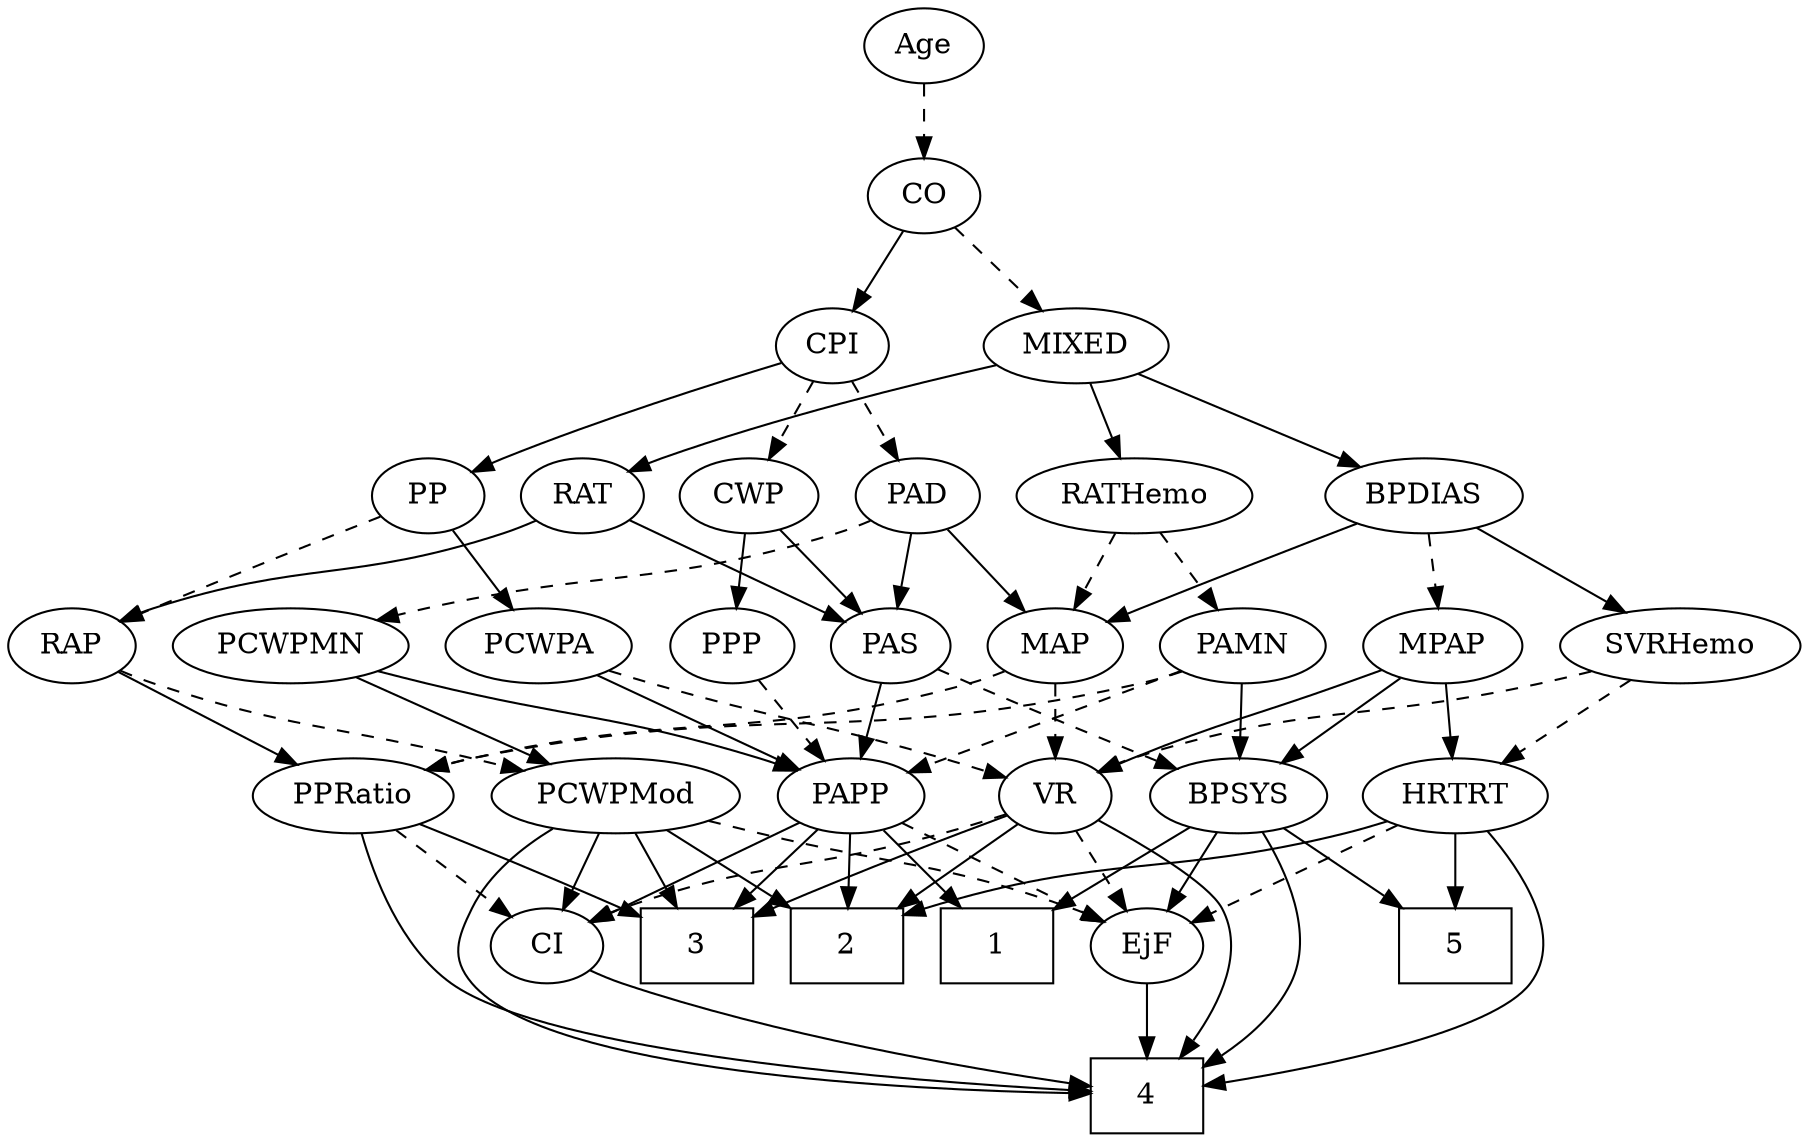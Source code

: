 strict digraph {
	graph [bb="0,0,795.99,540"];
	node [label="\N"];
	1	[height=0.5,
		pos="427.95,90",
		shape=box,
		width=0.75];
	2	[height=0.5,
		pos="355.95,90",
		shape=box,
		width=0.75];
	3	[height=0.5,
		pos="283.95,90",
		shape=box,
		width=0.75];
	4	[height=0.5,
		pos="499.95,18",
		shape=box,
		width=0.75];
	5	[height=0.5,
		pos="647.95,90",
		shape=box,
		width=0.75];
	RAP	[height=0.5,
		pos="27.948,234",
		width=0.77632];
	PCWPMod	[height=0.5,
		pos="253.95,162",
		width=1.4443];
	RAP -> PCWPMod	[pos="e,214.8,173.94 49.621,222.35 54.595,220.1 59.904,217.85 64.948,216 66.65,215.37 149.7,192.13 205.14,176.64",
		style=dashed];
	PPRatio	[height=0.5,
		pos="143.95,162",
		width=1.1013];
	RAP -> PPRatio	[pos="e,120.98,176.86 47.625,221.13 65.306,210.46 91.586,194.6 112.23,182.14",
		style=solid];
	PAS	[height=0.5,
		pos="392.95,234",
		width=0.75];
	BPSYS	[height=0.5,
		pos="552.95,162",
		width=1.0471];
	PAS -> BPSYS	[pos="e,525.24,174.5 414.21,222.8 419.04,220.53 424.16,218.15 428.95,216 457.98,202.95 491.15,188.81 515.87,178.42",
		style=dashed];
	PAPP	[height=0.5,
		pos="355.95,162",
		width=0.88464];
	PAS -> PAPP	[pos="e,364.74,179.63 384.37,216.76 379.95,208.4 374.46,198.02 369.48,188.61",
		style=solid];
	PAD	[height=0.5,
		pos="407.95,306",
		width=0.79437];
	PAD -> PAS	[pos="e,396.65,252.28 404.32,288.05 402.65,280.26 400.62,270.82 398.75,262.08",
		style=solid];
	PCWPMN	[height=0.5,
		pos="123.95,234",
		width=1.3902];
	PAD -> PCWPMN	[pos="e,160.95,246.22 386.38,294.04 381.4,291.8 376.06,289.64 370.95,288 289.93,262.05 265.69,271.8 182.95,252 178.92,251.04 174.76,249.98 \
170.6,248.87",
		style=dashed];
	MAP	[height=0.5,
		pos="468.95,234",
		width=0.84854];
	PAD -> MAP	[pos="e,455.31,250.64 421.18,289.81 429.23,280.58 439.65,268.61 448.72,258.22",
		style=solid];
	PAMN	[height=0.5,
		pos="553.95,234",
		width=1.011];
	PAMN -> BPSYS	[pos="e,553.19,180.1 553.7,215.7 553.59,207.98 553.46,198.71 553.33,190.11",
		style=solid];
	PAMN -> PAPP	[pos="e,382.56,171.97 525.91,222.27 520.3,220.16 514.44,217.99 508.95,216 469.12,201.58 423.16,185.77 392.1,175.21",
		style=dashed];
	PAMN -> PPRatio	[pos="e,173.18,174.32 527.16,221.64 521.25,219.49 514.95,217.45 508.95,216 371.56,182.77 330.78,211.36 192.95,180 189.6,179.24 186.16,\
178.33 182.73,177.32",
		style=dashed];
	CWP	[height=0.5,
		pos="330.95,306",
		width=0.84854];
	CWP -> PAS	[pos="e,379.52,250.16 344.4,289.81 352.69,280.45 363.47,268.28 372.77,257.79",
		style=solid];
	PPP	[height=0.5,
		pos="320.95,234",
		width=0.75];
	CWP -> PPP	[pos="e,323.42,252.28 328.53,288.05 327.43,280.35 326.09,271.03 324.86,262.36",
		style=solid];
	PCWPMod -> 2	[pos="e,331.11,108.04 276.33,145.64 289.86,136.35 307.36,124.34 322.51,113.95",
		style=solid];
	PCWPMod -> 3	[pos="e,276.54,108.28 261.21,144.05 264.62,136.09 268.77,126.41 272.59,117.51",
		style=solid];
	PCWPMod -> 4	[pos="e,472.82,19.145 221.1,147.78 204.35,139.15 185.52,126.09 175.95,108 168.46,93.86 165.59,84.193 175.95,72 212.39,29.116 385.38,20.855 \
462.59,19.319",
		style=solid];
	CI	[height=0.5,
		pos="211.95,90",
		width=0.75];
	PCWPMod -> CI	[pos="e,221.73,107.31 243.78,144.05 238.76,135.68 232.59,125.4 227.03,116.13",
		style=solid];
	EjF	[height=0.5,
		pos="499.95,90",
		width=0.75];
	PCWPMod -> EjF	[pos="e,479.31,101.63 292.94,149.92 300.24,147.9 307.82,145.85 314.95,144 380.88,126.85 399.7,130.66 463.95,108 465.85,107.33 467.79,106.59 \
469.74,105.8",
		style=dashed];
	PCWPA	[height=0.5,
		pos="233.95,234",
		width=1.1555];
	PCWPA -> PAPP	[pos="e,334.35,175.39 258.05,219.17 277.41,208.06 304.71,192.4 325.56,180.44",
		style=solid];
	VR	[height=0.5,
		pos="468.95,162",
		width=0.75];
	PCWPA -> VR	[pos="e,444.45,169.71 265.71,222.19 272.07,220.09 278.71,217.94 284.95,216 336.89,199.87 397.6,182.71 434.65,172.42",
		style=dashed];
	PCWPMN -> PCWPMod	[pos="e,226.92,177.56 150.57,218.67 169.98,208.21 196.51,193.93 217.83,182.45",
		style=solid];
	PCWPMN -> PAPP	[pos="e,331.43,173.76 161.69,222.04 168.75,220.01 176.07,217.93 182.95,216 241.5,199.58 257.41,199.69 314.95,180 317.22,179.22 319.55,\
178.38 321.89,177.5",
		style=solid];
	CO	[height=0.5,
		pos="410.95,450",
		width=0.75];
	MIXED	[height=0.5,
		pos="478.95,378",
		width=1.1193];
	CO -> MIXED	[pos="e,463.45,394.95 425.04,434.5 434.05,425.22 445.95,412.97 456.28,402.34",
		style=dashed];
	CPI	[height=0.5,
		pos="368.95,378",
		width=0.75];
	CO -> CPI	[pos="e,378.73,395.31 401.42,433.12 396.28,424.56 389.83,413.8 384.03,404.13",
		style=solid];
	CI -> 4	[pos="e,472.92,22.564 232.55,78.264 237.5,75.967 242.84,73.718 247.95,72 322.33,47.001 413.17,31.368 462.94,24.009",
		style=solid];
	SVRHemo	[height=0.5,
		pos="745.95,234",
		width=1.3902];
	HRTRT	[height=0.5,
		pos="647.95,162",
		width=1.1013];
	SVRHemo -> HRTRT	[pos="e,668.3,177.54 724.2,217.46 710.25,207.5 691.97,194.44 676.81,183.61",
		style=dashed];
	SVRHemo -> VR	[pos="e,489.74,173.58 708.94,221.82 701.68,219.77 694.09,217.74 686.95,216 607.25,196.63 583.97,205.3 505.95,180 503.68,179.26 501.36,\
178.43 499.06,177.53",
		style=dashed];
	BPDIAS	[height=0.5,
		pos="632.95,306",
		width=1.1735];
	MIXED -> BPDIAS	[pos="e,605,319.7 506.13,364.65 531,353.34 568.02,336.51 595.66,323.95",
		style=solid];
	RATHemo	[height=0.5,
		pos="503.95,306",
		width=1.3721];
	MIXED -> RATHemo	[pos="e,497.78,324.28 485,360.05 487.81,352.18 491.23,342.62 494.38,333.79",
		style=solid];
	RAT	[height=0.5,
		pos="254.95,306",
		width=0.75827];
	MIXED -> RAT	[pos="e,276.02,317.66 443.74,368.93 405.54,359.76 343.04,343.49 290.95,324 289.1,323.31 287.22,322.56 285.34,321.78",
		style=solid];
	BPSYS -> 1	[pos="e,455.27,106.3 529.44,147.83 511.08,137.55 485.25,123.09 464.24,111.32",
		style=solid];
	BPSYS -> 4	[pos="e,522.85,36.003 556.13,143.85 558.77,125.35 560.69,95.402 550.95,72 546.44,61.168 538.6,51.285 530.4,43.064",
		style=solid];
	BPSYS -> 5	[pos="e,624.6,108.2 572.63,146.5 585.26,137.19 601.94,124.9 616.4,114.25",
		style=solid];
	BPSYS -> EjF	[pos="e,511.81,106.67 540.66,144.76 533.94,135.89 525.49,124.74 518.04,114.89",
		style=solid];
	BPDIAS -> SVRHemo	[pos="e,721.94,249.87 655.81,290.83 672.33,280.6 694.87,266.64 713.28,255.23",
		style=solid];
	BPDIAS -> MAP	[pos="e,493.07,245.3 604.01,292.65 575.67,280.55 532.52,262.13 502.65,249.38",
		style=solid];
	MPAP	[height=0.5,
		pos="642.95,234",
		width=0.97491];
	BPDIAS -> MPAP	[pos="e,640.5,252.1 635.42,287.7 636.52,279.98 637.85,270.71 639.07,262.11",
		style=dashed];
	HRTRT -> 2	[pos="e,383.16,104.78 618.75,149.77 612.6,147.66 606.11,145.61 599.95,144 512.2,121.04 483.31,135.27 392.71,107.76",
		style=solid];
	HRTRT -> 4	[pos="e,527.28,22.833 663.17,145.28 679.52,126.46 700.99,94.639 683.95,72 666.35,48.615 585.91,32.326 537.4,24.434",
		style=solid];
	HRTRT -> 5	[pos="e,647.95,108.1 647.95,143.7 647.95,135.98 647.95,126.71 647.95,118.11",
		style=solid];
	HRTRT -> EjF	[pos="e,521.38,101.14 621.49,148.49 596.01,136.44 557.51,118.22 530.69,105.54",
		style=dashed];
	RATHemo -> PAMN	[pos="e,542.18,251.47 515.8,288.41 521.9,279.87 529.46,269.28 536.24,259.79",
		style=dashed];
	RATHemo -> MAP	[pos="e,477.34,251.79 495.47,288.05 491.39,279.89 486.4,269.91 481.86,260.82",
		style=dashed];
	MAP -> VR	[pos="e,468.95,180.1 468.95,215.7 468.95,207.98 468.95,198.71 468.95,190.11",
		style=dashed];
	MAP -> PPRatio	[pos="e,173.49,174.22 445.61,221.93 440.23,219.7 434.46,217.57 428.95,216 326.88,187.02 295.94,205.49 192.95,180 189.76,179.21 186.48,\
178.3 183.21,177.32",
		style=dashed];
	MPAP -> BPSYS	[pos="e,571.88,177.73 624.3,218.5 611.47,208.52 594.24,195.11 579.92,183.98",
		style=solid];
	MPAP -> HRTRT	[pos="e,646.73,180.1 644.18,215.7 644.73,207.98 645.4,198.71 646.01,190.11",
		style=solid];
	MPAP -> VR	[pos="e,490.37,173.11 615.56,222.42 575.96,207.11 507.28,180.56 505.95,180 503.88,179.13 501.76,178.21 499.63,177.27",
		style=solid];
	CPI -> PAD	[pos="e,398.95,323.15 377.99,360.76 382.77,352.19 388.73,341.49 394.07,331.9",
		style=dashed];
	CPI -> CWP	[pos="e,339.98,323.63 360.13,360.76 355.6,352.4 349.96,342.02 344.85,332.61",
		style=dashed];
	PP	[height=0.5,
		pos="182.95,306",
		width=0.75];
	CPI -> PP	[pos="e,204.11,317.43 345.03,369.38 315.18,359.69 262.75,342.03 218.95,324 217.13,323.25 215.26,322.46 213.39,321.64",
		style=solid];
	PP -> RAP	[pos="e,50.238,245.28 161.17,295.29 137.48,284.7 98.48,267.23 64.948,252 63.161,251.19 61.328,250.35 59.478,249.51",
		style=dashed];
	PP -> PCWPA	[pos="e,221.95,251.47 194.27,289.46 200.62,280.74 208.7,269.65 215.91,259.76",
		style=solid];
	PPP -> PAPP	[pos="e,347.63,179.63 329.07,216.76 333.25,208.4 338.44,198.02 343.14,188.61",
		style=dashed];
	PAPP -> 1	[pos="e,410.42,108.04 371.22,146.15 380.45,137.18 392.45,125.52 403.03,115.23",
		style=solid];
	PAPP -> 2	[pos="e,355.95,108.1 355.95,143.7 355.95,135.98 355.95,126.71 355.95,118.11",
		style=solid];
	PAPP -> 3	[pos="e,301.47,108.04 340.68,146.15 331.44,137.18 319.45,125.52 308.87,115.23",
		style=solid];
	PAPP -> CI	[pos="e,233.05,101.26 332.49,149.6 307.93,137.66 269.27,118.86 242.38,105.79",
		style=solid];
	PAPP -> EjF	[pos="e,478.85,101.26 379.4,149.6 403.96,137.66 442.63,118.86 469.52,105.79",
		style=dashed];
	VR -> 2	[pos="e,383.27,107.93 449.78,149.13 433.94,139.32 411.03,125.12 391.81,113.21",
		style=solid];
	VR -> 3	[pos="e,311.34,104.28 445.19,153.36 417.35,144.23 369.7,128.08 320.8,108.17",
		style=solid];
	VR -> 4	[pos="e,515.43,36.021 490.2,150.85 506.05,141.99 526.51,127.49 535.95,108 546.12,86.985 534.38,62.32 521.66,44.293",
		style=solid];
	VR -> CI	[pos="e,232.58,101.63 443.8,155.04 386.86,141.54 252.63,109.65 247.95,108 246.04,107.33 244.1,106.59 242.16,105.81",
		style=dashed];
	VR -> EjF	[pos="e,492.65,107.47 476.29,144.41 479.96,136.13 484.48,125.92 488.58,116.66",
		style=dashed];
	RAT -> RAP	[pos="e,49.563,245.81 233.94,294.17 229.1,291.93 223.91,289.73 218.95,288 152.57,264.86 131.44,274.79 64.948,252 63.042,251.35 61.102,\
250.63 59.158,249.87",
		style=solid];
	RAT -> PAS	[pos="e,371.79,245.73 275.91,294.37 299.01,282.65 336.37,263.7 362.66,250.37",
		style=solid];
	PPRatio -> 3	[pos="e,256.52,104.71 169.63,148.16 191.46,137.24 223.08,121.43 247.53,109.21",
		style=solid];
	PPRatio -> 4	[pos="e,472.74,19.526 142.77,143.83 142.39,123.58 145.16,90.357 164.95,72 207.62,32.41 384.18,22.359 462.38,19.834",
		style=solid];
	PPRatio -> CI	[pos="e,197.51,105.86 159.38,145.12 168.59,135.64 180.41,123.46 190.52,113.06",
		style=dashed];
	Age	[height=0.5,
		pos="410.95,522",
		width=0.75];
	Age -> CO	[pos="e,410.95,468.1 410.95,503.7 410.95,495.98 410.95,486.71 410.95,478.11",
		style=dashed];
	EjF -> 4	[pos="e,499.95,36.104 499.95,71.697 499.95,63.983 499.95,54.712 499.95,46.112",
		style=solid];
}

